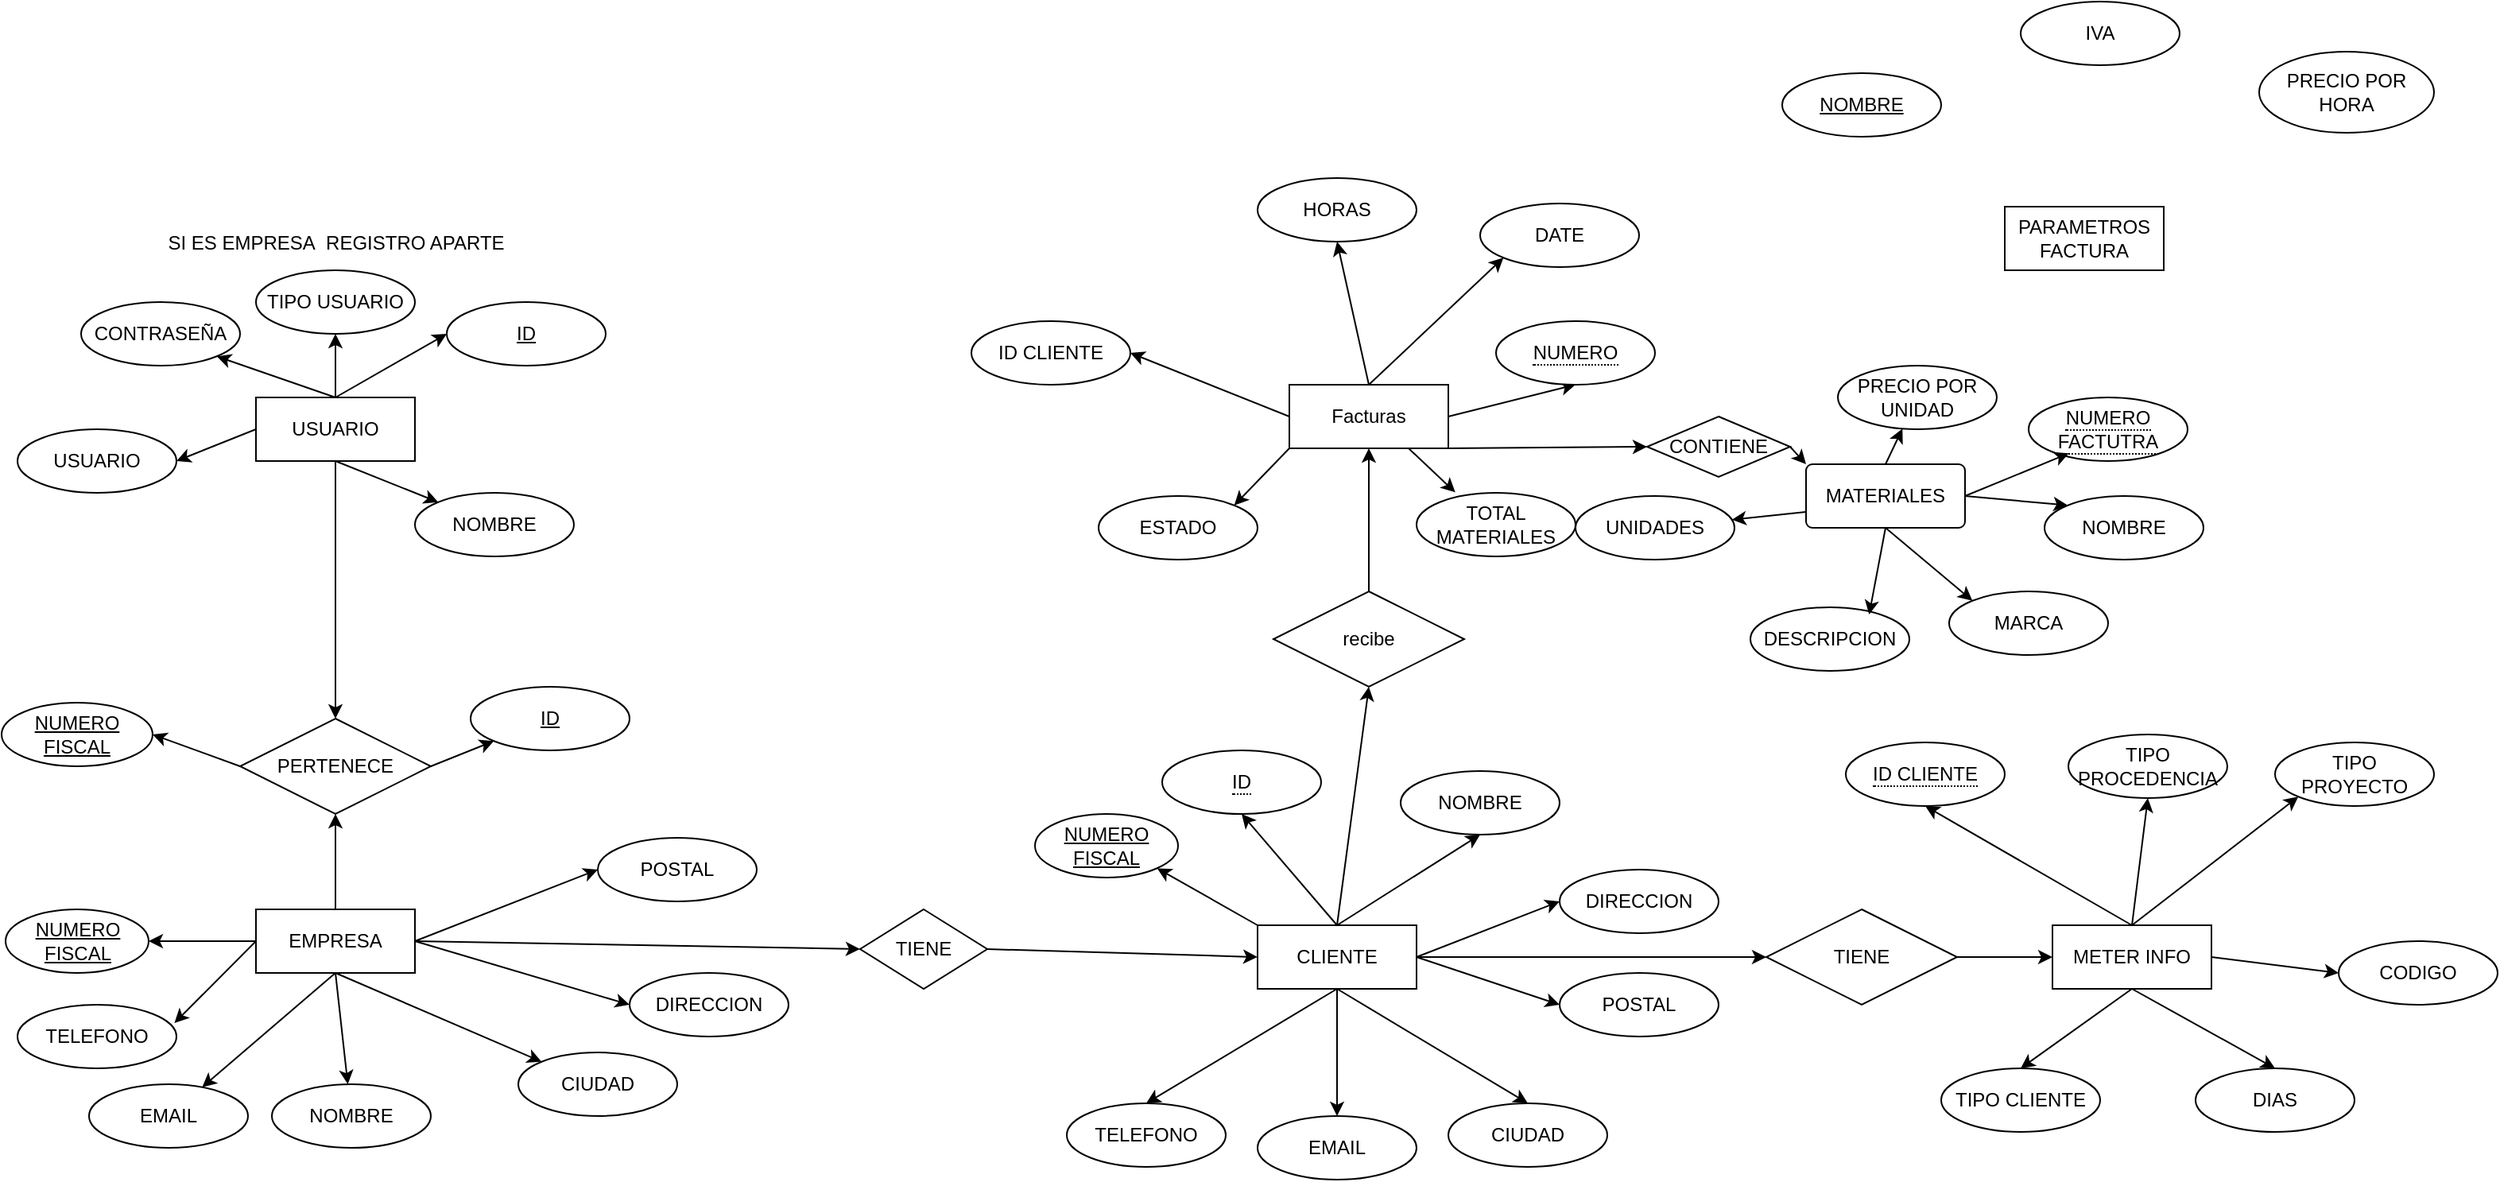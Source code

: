 <mxfile version="25.0.3">
  <diagram name="Página-1" id="0-HKg4ZKXz1VIBs58-DF">
    <mxGraphModel dx="2501" dy="772" grid="1" gridSize="10" guides="1" tooltips="1" connect="1" arrows="1" fold="1" page="1" pageScale="1" pageWidth="827" pageHeight="1169" math="0" shadow="0">
      <root>
        <mxCell id="0" />
        <mxCell id="1" parent="0" />
        <mxCell id="Q0YCY2qp5cLKcXP1yW_--33" style="edgeStyle=orthogonalEdgeStyle;rounded=0;orthogonalLoop=1;jettySize=auto;html=1;exitX=0.5;exitY=1;exitDx=0;exitDy=0;" parent="1" source="Q0YCY2qp5cLKcXP1yW_--14" target="Q0YCY2qp5cLKcXP1yW_--26" edge="1">
          <mxGeometry relative="1" as="geometry" />
        </mxCell>
        <mxCell id="Q0YCY2qp5cLKcXP1yW_--78" style="edgeStyle=none;rounded=0;orthogonalLoop=1;jettySize=auto;html=1;exitX=0;exitY=0.5;exitDx=0;exitDy=0;entryX=1;entryY=0.5;entryDx=0;entryDy=0;" parent="1" source="Q0YCY2qp5cLKcXP1yW_--14" target="Q0YCY2qp5cLKcXP1yW_--18" edge="1">
          <mxGeometry relative="1" as="geometry" />
        </mxCell>
        <mxCell id="Q0YCY2qp5cLKcXP1yW_--79" style="edgeStyle=none;rounded=0;orthogonalLoop=1;jettySize=auto;html=1;exitX=0.5;exitY=0;exitDx=0;exitDy=0;entryX=1;entryY=1;entryDx=0;entryDy=0;" parent="1" source="Q0YCY2qp5cLKcXP1yW_--14" target="Q0YCY2qp5cLKcXP1yW_--21" edge="1">
          <mxGeometry relative="1" as="geometry" />
        </mxCell>
        <mxCell id="Q0YCY2qp5cLKcXP1yW_--80" style="edgeStyle=none;rounded=0;orthogonalLoop=1;jettySize=auto;html=1;exitX=0.5;exitY=0;exitDx=0;exitDy=0;entryX=0.5;entryY=1;entryDx=0;entryDy=0;" parent="1" source="Q0YCY2qp5cLKcXP1yW_--14" target="Q0YCY2qp5cLKcXP1yW_--23" edge="1">
          <mxGeometry relative="1" as="geometry" />
        </mxCell>
        <mxCell id="Q0YCY2qp5cLKcXP1yW_--81" style="edgeStyle=none;rounded=0;orthogonalLoop=1;jettySize=auto;html=1;exitX=0.5;exitY=0;exitDx=0;exitDy=0;entryX=0;entryY=0.5;entryDx=0;entryDy=0;" parent="1" source="Q0YCY2qp5cLKcXP1yW_--14" target="Q0YCY2qp5cLKcXP1yW_--17" edge="1">
          <mxGeometry relative="1" as="geometry" />
        </mxCell>
        <mxCell id="Q0YCY2qp5cLKcXP1yW_--82" style="edgeStyle=none;rounded=0;orthogonalLoop=1;jettySize=auto;html=1;exitX=0.5;exitY=1;exitDx=0;exitDy=0;" parent="1" source="Q0YCY2qp5cLKcXP1yW_--14" target="Q0YCY2qp5cLKcXP1yW_--20" edge="1">
          <mxGeometry relative="1" as="geometry" />
        </mxCell>
        <mxCell id="Q0YCY2qp5cLKcXP1yW_--14" value="USUARIO" style="whiteSpace=wrap;html=1;align=center;" parent="1" vertex="1">
          <mxGeometry x="10" y="328" width="100" height="40" as="geometry" />
        </mxCell>
        <mxCell id="Q0YCY2qp5cLKcXP1yW_--93" style="edgeStyle=none;rounded=0;orthogonalLoop=1;jettySize=auto;html=1;entryX=0.5;entryY=1;entryDx=0;entryDy=0;" parent="1" target="Q0YCY2qp5cLKcXP1yW_--63" edge="1">
          <mxGeometry relative="1" as="geometry">
            <mxPoint x="670" y="602" as="targetPoint" />
            <mxPoint x="690" y="660" as="sourcePoint" />
          </mxGeometry>
        </mxCell>
        <mxCell id="Q0YCY2qp5cLKcXP1yW_--94" style="edgeStyle=none;rounded=0;orthogonalLoop=1;jettySize=auto;html=1;exitX=0.5;exitY=0;exitDx=0;exitDy=0;entryX=0.5;entryY=1;entryDx=0;entryDy=0;" parent="1" source="Q0YCY2qp5cLKcXP1yW_--15" target="Q0YCY2qp5cLKcXP1yW_--64" edge="1">
          <mxGeometry relative="1" as="geometry" />
        </mxCell>
        <mxCell id="Q0YCY2qp5cLKcXP1yW_--95" style="edgeStyle=none;rounded=0;orthogonalLoop=1;jettySize=auto;html=1;exitX=1;exitY=0.5;exitDx=0;exitDy=0;entryX=0;entryY=0.5;entryDx=0;entryDy=0;" parent="1" source="Q0YCY2qp5cLKcXP1yW_--15" target="Q0YCY2qp5cLKcXP1yW_--65" edge="1">
          <mxGeometry relative="1" as="geometry" />
        </mxCell>
        <mxCell id="Q0YCY2qp5cLKcXP1yW_--96" style="edgeStyle=none;rounded=0;orthogonalLoop=1;jettySize=auto;html=1;exitX=1;exitY=0.5;exitDx=0;exitDy=0;entryX=0;entryY=0.5;entryDx=0;entryDy=0;" parent="1" source="Q0YCY2qp5cLKcXP1yW_--15" target="Q0YCY2qp5cLKcXP1yW_--67" edge="1">
          <mxGeometry relative="1" as="geometry" />
        </mxCell>
        <mxCell id="Q0YCY2qp5cLKcXP1yW_--97" style="edgeStyle=none;rounded=0;orthogonalLoop=1;jettySize=auto;html=1;exitX=0.5;exitY=1;exitDx=0;exitDy=0;entryX=0.5;entryY=0;entryDx=0;entryDy=0;" parent="1" source="Q0YCY2qp5cLKcXP1yW_--15" target="Q0YCY2qp5cLKcXP1yW_--66" edge="1">
          <mxGeometry relative="1" as="geometry" />
        </mxCell>
        <mxCell id="Q0YCY2qp5cLKcXP1yW_--99" style="edgeStyle=none;rounded=0;orthogonalLoop=1;jettySize=auto;html=1;exitX=0.5;exitY=1;exitDx=0;exitDy=0;entryX=0.5;entryY=0;entryDx=0;entryDy=0;" parent="1" source="Q0YCY2qp5cLKcXP1yW_--15" target="Q0YCY2qp5cLKcXP1yW_--69" edge="1">
          <mxGeometry relative="1" as="geometry" />
        </mxCell>
        <mxCell id="Q0YCY2qp5cLKcXP1yW_--105" style="edgeStyle=none;rounded=0;orthogonalLoop=1;jettySize=auto;html=1;exitX=0;exitY=0;exitDx=0;exitDy=0;entryX=1;entryY=1;entryDx=0;entryDy=0;" parent="1" source="Q0YCY2qp5cLKcXP1yW_--15" target="Q0YCY2qp5cLKcXP1yW_--103" edge="1">
          <mxGeometry relative="1" as="geometry" />
        </mxCell>
        <mxCell id="Q0YCY2qp5cLKcXP1yW_--125" style="edgeStyle=none;rounded=0;orthogonalLoop=1;jettySize=auto;html=1;exitX=1;exitY=0.5;exitDx=0;exitDy=0;entryX=0;entryY=0.5;entryDx=0;entryDy=0;" parent="1" source="Q0YCY2qp5cLKcXP1yW_--15" target="Q0YCY2qp5cLKcXP1yW_--124" edge="1">
          <mxGeometry relative="1" as="geometry" />
        </mxCell>
        <mxCell id="Q0YCY2qp5cLKcXP1yW_--141" style="edgeStyle=none;rounded=0;orthogonalLoop=1;jettySize=auto;html=1;exitX=0.5;exitY=0;exitDx=0;exitDy=0;entryX=0.5;entryY=1;entryDx=0;entryDy=0;" parent="1" source="Q0YCY2qp5cLKcXP1yW_--15" target="Q0YCY2qp5cLKcXP1yW_--142" edge="1">
          <mxGeometry relative="1" as="geometry">
            <mxPoint x="700" y="550" as="targetPoint" />
          </mxGeometry>
        </mxCell>
        <mxCell id="Q0YCY2qp5cLKcXP1yW_--15" value="CLIENTE" style="whiteSpace=wrap;html=1;align=center;" parent="1" vertex="1">
          <mxGeometry x="640" y="660" width="100" height="40" as="geometry" />
        </mxCell>
        <mxCell id="Q0YCY2qp5cLKcXP1yW_--17" value="ID" style="ellipse;whiteSpace=wrap;html=1;align=center;fontStyle=4;" parent="1" vertex="1">
          <mxGeometry x="130" y="268" width="100" height="40" as="geometry" />
        </mxCell>
        <mxCell id="Q0YCY2qp5cLKcXP1yW_--18" value="USUARIO" style="ellipse;whiteSpace=wrap;html=1;align=center;" parent="1" vertex="1">
          <mxGeometry x="-140" y="348" width="100" height="40" as="geometry" />
        </mxCell>
        <mxCell id="Q0YCY2qp5cLKcXP1yW_--20" value="NOMBRE" style="ellipse;whiteSpace=wrap;html=1;align=center;" parent="1" vertex="1">
          <mxGeometry x="110" y="388" width="100" height="40" as="geometry" />
        </mxCell>
        <mxCell id="Q0YCY2qp5cLKcXP1yW_--21" value="CONTRASEÑA" style="ellipse;whiteSpace=wrap;html=1;align=center;" parent="1" vertex="1">
          <mxGeometry x="-100" y="268" width="100" height="40" as="geometry" />
        </mxCell>
        <mxCell id="Q0YCY2qp5cLKcXP1yW_--23" value="TIPO USUARIO" style="ellipse;whiteSpace=wrap;html=1;align=center;" parent="1" vertex="1">
          <mxGeometry x="10" y="248" width="100" height="40" as="geometry" />
        </mxCell>
        <mxCell id="Q0YCY2qp5cLKcXP1yW_--83" style="edgeStyle=none;rounded=0;orthogonalLoop=1;jettySize=auto;html=1;exitX=0;exitY=0.5;exitDx=0;exitDy=0;entryX=1;entryY=0.5;entryDx=0;entryDy=0;" parent="1" source="Q0YCY2qp5cLKcXP1yW_--26" target="Q0YCY2qp5cLKcXP1yW_--60" edge="1">
          <mxGeometry relative="1" as="geometry" />
        </mxCell>
        <mxCell id="Q0YCY2qp5cLKcXP1yW_--84" style="edgeStyle=none;rounded=0;orthogonalLoop=1;jettySize=auto;html=1;exitX=1;exitY=0.5;exitDx=0;exitDy=0;" parent="1" source="Q0YCY2qp5cLKcXP1yW_--26" target="Q0YCY2qp5cLKcXP1yW_--58" edge="1">
          <mxGeometry relative="1" as="geometry" />
        </mxCell>
        <mxCell id="Q0YCY2qp5cLKcXP1yW_--26" value="PERTENECE" style="shape=rhombus;perimeter=rhombusPerimeter;whiteSpace=wrap;html=1;align=center;" parent="1" vertex="1">
          <mxGeometry y="530" width="120" height="60" as="geometry" />
        </mxCell>
        <mxCell id="Q0YCY2qp5cLKcXP1yW_--34" style="edgeStyle=orthogonalEdgeStyle;rounded=0;orthogonalLoop=1;jettySize=auto;html=1;exitX=0.5;exitY=0;exitDx=0;exitDy=0;" parent="1" source="Q0YCY2qp5cLKcXP1yW_--31" target="Q0YCY2qp5cLKcXP1yW_--26" edge="1">
          <mxGeometry relative="1" as="geometry" />
        </mxCell>
        <mxCell id="Q0YCY2qp5cLKcXP1yW_--85" style="edgeStyle=none;rounded=0;orthogonalLoop=1;jettySize=auto;html=1;exitX=1;exitY=0.5;exitDx=0;exitDy=0;entryX=0;entryY=0.5;entryDx=0;entryDy=0;" parent="1" source="Q0YCY2qp5cLKcXP1yW_--31" target="Q0YCY2qp5cLKcXP1yW_--46" edge="1">
          <mxGeometry relative="1" as="geometry" />
        </mxCell>
        <mxCell id="Q0YCY2qp5cLKcXP1yW_--86" style="edgeStyle=none;rounded=0;orthogonalLoop=1;jettySize=auto;html=1;exitX=1;exitY=0.5;exitDx=0;exitDy=0;entryX=0;entryY=0.5;entryDx=0;entryDy=0;" parent="1" source="Q0YCY2qp5cLKcXP1yW_--31" target="Q0YCY2qp5cLKcXP1yW_--45" edge="1">
          <mxGeometry relative="1" as="geometry" />
        </mxCell>
        <mxCell id="Q0YCY2qp5cLKcXP1yW_--87" style="edgeStyle=none;rounded=0;orthogonalLoop=1;jettySize=auto;html=1;exitX=0.5;exitY=1;exitDx=0;exitDy=0;entryX=0;entryY=0;entryDx=0;entryDy=0;" parent="1" source="Q0YCY2qp5cLKcXP1yW_--31" target="Q0YCY2qp5cLKcXP1yW_--44" edge="1">
          <mxGeometry relative="1" as="geometry" />
        </mxCell>
        <mxCell id="Q0YCY2qp5cLKcXP1yW_--89" style="edgeStyle=none;rounded=0;orthogonalLoop=1;jettySize=auto;html=1;exitX=0.5;exitY=1;exitDx=0;exitDy=0;" parent="1" source="Q0YCY2qp5cLKcXP1yW_--31" target="Q0YCY2qp5cLKcXP1yW_--41" edge="1">
          <mxGeometry relative="1" as="geometry" />
        </mxCell>
        <mxCell id="Q0YCY2qp5cLKcXP1yW_--90" style="edgeStyle=none;rounded=0;orthogonalLoop=1;jettySize=auto;html=1;exitX=0.5;exitY=1;exitDx=0;exitDy=0;" parent="1" source="Q0YCY2qp5cLKcXP1yW_--31" target="Q0YCY2qp5cLKcXP1yW_--70" edge="1">
          <mxGeometry relative="1" as="geometry" />
        </mxCell>
        <mxCell id="Q0YCY2qp5cLKcXP1yW_--92" style="edgeStyle=none;rounded=0;orthogonalLoop=1;jettySize=auto;html=1;exitX=0;exitY=0.5;exitDx=0;exitDy=0;entryX=1;entryY=0.5;entryDx=0;entryDy=0;" parent="1" source="Q0YCY2qp5cLKcXP1yW_--31" target="Q0YCY2qp5cLKcXP1yW_--37" edge="1">
          <mxGeometry relative="1" as="geometry" />
        </mxCell>
        <mxCell id="Q0YCY2qp5cLKcXP1yW_--101" style="edgeStyle=none;rounded=0;orthogonalLoop=1;jettySize=auto;html=1;exitX=1;exitY=0.5;exitDx=0;exitDy=0;entryX=0;entryY=0.5;entryDx=0;entryDy=0;" parent="1" source="Q0YCY2qp5cLKcXP1yW_--31" target="Q0YCY2qp5cLKcXP1yW_--62" edge="1">
          <mxGeometry relative="1" as="geometry" />
        </mxCell>
        <mxCell id="Q0YCY2qp5cLKcXP1yW_--31" value="EMPRESA" style="whiteSpace=wrap;html=1;align=center;" parent="1" vertex="1">
          <mxGeometry x="10" y="650" width="100" height="40" as="geometry" />
        </mxCell>
        <mxCell id="Q0YCY2qp5cLKcXP1yW_--32" value="SI ES EMPRESA&amp;nbsp; REGISTRO APARTE" style="text;html=1;align=center;verticalAlign=middle;resizable=0;points=[];autosize=1;strokeColor=none;fillColor=none;" parent="1" vertex="1">
          <mxGeometry x="-55" y="216" width="230" height="30" as="geometry" />
        </mxCell>
        <mxCell id="Q0YCY2qp5cLKcXP1yW_--37" value="NUMERO FISCAL" style="ellipse;whiteSpace=wrap;html=1;align=center;fontStyle=4;" parent="1" vertex="1">
          <mxGeometry x="-147.5" y="650" width="90" height="40" as="geometry" />
        </mxCell>
        <mxCell id="Q0YCY2qp5cLKcXP1yW_--41" value="NOMBRE" style="ellipse;whiteSpace=wrap;html=1;align=center;" parent="1" vertex="1">
          <mxGeometry x="20" y="760" width="100" height="40" as="geometry" />
        </mxCell>
        <mxCell id="Q0YCY2qp5cLKcXP1yW_--44" value="CIUDAD" style="ellipse;whiteSpace=wrap;html=1;align=center;" parent="1" vertex="1">
          <mxGeometry x="175" y="740" width="100" height="40" as="geometry" />
        </mxCell>
        <mxCell id="Q0YCY2qp5cLKcXP1yW_--45" value="DIRECCION" style="ellipse;whiteSpace=wrap;html=1;align=center;" parent="1" vertex="1">
          <mxGeometry x="245" y="690" width="100" height="40" as="geometry" />
        </mxCell>
        <mxCell id="Q0YCY2qp5cLKcXP1yW_--46" value="POSTAL" style="ellipse;whiteSpace=wrap;html=1;align=center;" parent="1" vertex="1">
          <mxGeometry x="225" y="605" width="100" height="40" as="geometry" />
        </mxCell>
        <mxCell id="Q0YCY2qp5cLKcXP1yW_--58" value="ID" style="ellipse;whiteSpace=wrap;html=1;align=center;fontStyle=4;" parent="1" vertex="1">
          <mxGeometry x="145" y="510" width="100" height="40" as="geometry" />
        </mxCell>
        <mxCell id="Q0YCY2qp5cLKcXP1yW_--60" value="NUMERO FISCAL" style="ellipse;whiteSpace=wrap;html=1;align=center;fontStyle=4;" parent="1" vertex="1">
          <mxGeometry x="-150" y="520" width="95" height="40" as="geometry" />
        </mxCell>
        <mxCell id="Q0YCY2qp5cLKcXP1yW_--102" style="edgeStyle=none;rounded=0;orthogonalLoop=1;jettySize=auto;html=1;exitX=1;exitY=0.5;exitDx=0;exitDy=0;entryX=0;entryY=0.5;entryDx=0;entryDy=0;" parent="1" source="Q0YCY2qp5cLKcXP1yW_--62" target="Q0YCY2qp5cLKcXP1yW_--15" edge="1">
          <mxGeometry relative="1" as="geometry" />
        </mxCell>
        <mxCell id="Q0YCY2qp5cLKcXP1yW_--62" value="TIENE" style="shape=rhombus;perimeter=rhombusPerimeter;whiteSpace=wrap;html=1;align=center;" parent="1" vertex="1">
          <mxGeometry x="390" y="650" width="80" height="50" as="geometry" />
        </mxCell>
        <mxCell id="Q0YCY2qp5cLKcXP1yW_--63" value="&lt;span style=&quot;border-bottom: 1px dotted&quot;&gt;ID&lt;/span&gt;" style="ellipse;whiteSpace=wrap;html=1;align=center;" parent="1" vertex="1">
          <mxGeometry x="580" y="550" width="100" height="40" as="geometry" />
        </mxCell>
        <mxCell id="Q0YCY2qp5cLKcXP1yW_--64" value="NOMBRE" style="ellipse;whiteSpace=wrap;html=1;align=center;" parent="1" vertex="1">
          <mxGeometry x="730" y="563" width="100" height="40" as="geometry" />
        </mxCell>
        <mxCell id="Q0YCY2qp5cLKcXP1yW_--65" value="DIRECCION" style="ellipse;whiteSpace=wrap;html=1;align=center;" parent="1" vertex="1">
          <mxGeometry x="830" y="625" width="100" height="40" as="geometry" />
        </mxCell>
        <mxCell id="Q0YCY2qp5cLKcXP1yW_--66" value="CIUDAD&lt;span style=&quot;color: rgba(0, 0, 0, 0); font-family: monospace; font-size: 0px; text-align: start; text-wrap-mode: nowrap;&quot;&gt;%3CmxGraphModel%3E%3Croot%3E%3CmxCell%20id%3D%220%22%2F%3E%3CmxCell%20id%3D%221%22%20parent%3D%220%22%2F%3E%3CmxCell%20id%3D%222%22%20value%3D%22DIRECCION%22%20style%3D%22ellipse%3BwhiteSpace%3Dwrap%3Bhtml%3D1%3Balign%3Dcenter%3B%22%20vertex%3D%221%22%20parent%3D%221%22%3E%3CmxGeometry%20x%3D%22580%22%20y%3D%22340%22%20width%3D%22100%22%20height%3D%2240%22%20as%3D%22geometry%22%2F%3E%3C%2FmxCell%3E%3C%2Froot%3E%3C%2FmxGraphModel%3E&lt;/span&gt;" style="ellipse;whiteSpace=wrap;html=1;align=center;" parent="1" vertex="1">
          <mxGeometry x="760" y="772" width="100" height="40" as="geometry" />
        </mxCell>
        <mxCell id="Q0YCY2qp5cLKcXP1yW_--67" value="POSTAL" style="ellipse;whiteSpace=wrap;html=1;align=center;" parent="1" vertex="1">
          <mxGeometry x="830" y="690" width="100" height="40" as="geometry" />
        </mxCell>
        <mxCell id="Q0YCY2qp5cLKcXP1yW_--68" value="EMAIL" style="ellipse;whiteSpace=wrap;html=1;align=center;" parent="1" vertex="1">
          <mxGeometry x="640" y="780" width="100" height="40" as="geometry" />
        </mxCell>
        <mxCell id="Q0YCY2qp5cLKcXP1yW_--69" value="TELEFONO" style="ellipse;whiteSpace=wrap;html=1;align=center;" parent="1" vertex="1">
          <mxGeometry x="520" y="772" width="100" height="40" as="geometry" />
        </mxCell>
        <mxCell id="Q0YCY2qp5cLKcXP1yW_--70" value="EMAIL" style="ellipse;whiteSpace=wrap;html=1;align=center;" parent="1" vertex="1">
          <mxGeometry x="-95" y="760" width="100" height="40" as="geometry" />
        </mxCell>
        <mxCell id="Q0YCY2qp5cLKcXP1yW_--71" value="TELEFONO" style="ellipse;whiteSpace=wrap;html=1;align=center;" parent="1" vertex="1">
          <mxGeometry x="-140" y="710" width="100" height="40" as="geometry" />
        </mxCell>
        <mxCell id="Q0YCY2qp5cLKcXP1yW_--91" style="edgeStyle=none;rounded=0;orthogonalLoop=1;jettySize=auto;html=1;exitX=0;exitY=0.5;exitDx=0;exitDy=0;entryX=0.987;entryY=0.288;entryDx=0;entryDy=0;entryPerimeter=0;" parent="1" source="Q0YCY2qp5cLKcXP1yW_--31" target="Q0YCY2qp5cLKcXP1yW_--71" edge="1">
          <mxGeometry relative="1" as="geometry" />
        </mxCell>
        <mxCell id="Q0YCY2qp5cLKcXP1yW_--98" style="edgeStyle=none;rounded=0;orthogonalLoop=1;jettySize=auto;html=1;exitX=0.5;exitY=1;exitDx=0;exitDy=0;entryX=0.5;entryY=0;entryDx=0;entryDy=0;" parent="1" source="Q0YCY2qp5cLKcXP1yW_--15" target="Q0YCY2qp5cLKcXP1yW_--68" edge="1">
          <mxGeometry relative="1" as="geometry" />
        </mxCell>
        <mxCell id="Q0YCY2qp5cLKcXP1yW_--103" value="NUMERO FISCAL" style="ellipse;whiteSpace=wrap;html=1;align=center;fontStyle=4;" parent="1" vertex="1">
          <mxGeometry x="500" y="590" width="90" height="40" as="geometry" />
        </mxCell>
        <mxCell id="Q0YCY2qp5cLKcXP1yW_--117" style="edgeStyle=none;rounded=0;orthogonalLoop=1;jettySize=auto;html=1;exitX=0.5;exitY=0;exitDx=0;exitDy=0;entryX=0.5;entryY=1;entryDx=0;entryDy=0;" parent="1" source="Q0YCY2qp5cLKcXP1yW_--106" target="Q0YCY2qp5cLKcXP1yW_--107" edge="1">
          <mxGeometry relative="1" as="geometry" />
        </mxCell>
        <mxCell id="Q0YCY2qp5cLKcXP1yW_--118" style="edgeStyle=none;rounded=0;orthogonalLoop=1;jettySize=auto;html=1;exitX=0.5;exitY=0;exitDx=0;exitDy=0;entryX=0.5;entryY=1;entryDx=0;entryDy=0;" parent="1" source="Q0YCY2qp5cLKcXP1yW_--106" target="Q0YCY2qp5cLKcXP1yW_--108" edge="1">
          <mxGeometry relative="1" as="geometry" />
        </mxCell>
        <mxCell id="Q0YCY2qp5cLKcXP1yW_--119" style="edgeStyle=none;rounded=0;orthogonalLoop=1;jettySize=auto;html=1;exitX=0.5;exitY=0;exitDx=0;exitDy=0;entryX=0;entryY=1;entryDx=0;entryDy=0;" parent="1" source="Q0YCY2qp5cLKcXP1yW_--106" target="Q0YCY2qp5cLKcXP1yW_--109" edge="1">
          <mxGeometry relative="1" as="geometry" />
        </mxCell>
        <mxCell id="Q0YCY2qp5cLKcXP1yW_--120" style="edgeStyle=none;rounded=0;orthogonalLoop=1;jettySize=auto;html=1;exitX=1;exitY=0.5;exitDx=0;exitDy=0;entryX=0;entryY=0.5;entryDx=0;entryDy=0;" parent="1" source="Q0YCY2qp5cLKcXP1yW_--106" target="Q0YCY2qp5cLKcXP1yW_--110" edge="1">
          <mxGeometry relative="1" as="geometry" />
        </mxCell>
        <mxCell id="Q0YCY2qp5cLKcXP1yW_--121" style="edgeStyle=none;rounded=0;orthogonalLoop=1;jettySize=auto;html=1;exitX=0.5;exitY=1;exitDx=0;exitDy=0;entryX=0.5;entryY=0;entryDx=0;entryDy=0;" parent="1" source="Q0YCY2qp5cLKcXP1yW_--106" target="Q0YCY2qp5cLKcXP1yW_--111" edge="1">
          <mxGeometry relative="1" as="geometry" />
        </mxCell>
        <mxCell id="Q0YCY2qp5cLKcXP1yW_--123" style="edgeStyle=none;rounded=0;orthogonalLoop=1;jettySize=auto;html=1;exitX=0.5;exitY=1;exitDx=0;exitDy=0;entryX=0.5;entryY=0;entryDx=0;entryDy=0;" parent="1" source="Q0YCY2qp5cLKcXP1yW_--106" target="Q0YCY2qp5cLKcXP1yW_--113" edge="1">
          <mxGeometry relative="1" as="geometry" />
        </mxCell>
        <mxCell id="Q0YCY2qp5cLKcXP1yW_--106" value="METER INFO" style="whiteSpace=wrap;html=1;align=center;" parent="1" vertex="1">
          <mxGeometry x="1140" y="660" width="100" height="40" as="geometry" />
        </mxCell>
        <mxCell id="Q0YCY2qp5cLKcXP1yW_--107" value="&lt;span style=&quot;border-bottom: 1px dotted&quot;&gt;ID CLIENTE&lt;/span&gt;" style="ellipse;whiteSpace=wrap;html=1;align=center;" parent="1" vertex="1">
          <mxGeometry x="1010" y="545" width="100" height="40" as="geometry" />
        </mxCell>
        <mxCell id="Q0YCY2qp5cLKcXP1yW_--108" value="TIPO PROCEDENCIA" style="ellipse;whiteSpace=wrap;html=1;align=center;" parent="1" vertex="1">
          <mxGeometry x="1150" y="540" width="100" height="40" as="geometry" />
        </mxCell>
        <mxCell id="Q0YCY2qp5cLKcXP1yW_--109" value="TIPO PROYECTO" style="ellipse;whiteSpace=wrap;html=1;align=center;" parent="1" vertex="1">
          <mxGeometry x="1280" y="545" width="100" height="40" as="geometry" />
        </mxCell>
        <mxCell id="Q0YCY2qp5cLKcXP1yW_--110" value="CODIGO" style="ellipse;whiteSpace=wrap;html=1;align=center;" parent="1" vertex="1">
          <mxGeometry x="1320" y="670" width="100" height="40" as="geometry" />
        </mxCell>
        <mxCell id="Q0YCY2qp5cLKcXP1yW_--111" value="DIAS" style="ellipse;whiteSpace=wrap;html=1;align=center;" parent="1" vertex="1">
          <mxGeometry x="1230" y="750" width="100" height="40" as="geometry" />
        </mxCell>
        <mxCell id="Q0YCY2qp5cLKcXP1yW_--113" value="TIPO CLIENTE" style="ellipse;whiteSpace=wrap;html=1;align=center;" parent="1" vertex="1">
          <mxGeometry x="1070" y="750" width="100" height="40" as="geometry" />
        </mxCell>
        <mxCell id="Q0YCY2qp5cLKcXP1yW_--126" style="edgeStyle=none;rounded=0;orthogonalLoop=1;jettySize=auto;html=1;exitX=1;exitY=0.5;exitDx=0;exitDy=0;entryX=0;entryY=0.5;entryDx=0;entryDy=0;" parent="1" source="Q0YCY2qp5cLKcXP1yW_--124" target="Q0YCY2qp5cLKcXP1yW_--106" edge="1">
          <mxGeometry relative="1" as="geometry" />
        </mxCell>
        <mxCell id="Q0YCY2qp5cLKcXP1yW_--124" value="TIENE" style="shape=rhombus;perimeter=rhombusPerimeter;whiteSpace=wrap;html=1;align=center;" parent="1" vertex="1">
          <mxGeometry x="960" y="650" width="120" height="60" as="geometry" />
        </mxCell>
        <mxCell id="Q0YCY2qp5cLKcXP1yW_--128" value="PARAMETROS FACTURA" style="whiteSpace=wrap;html=1;align=center;" parent="1" vertex="1">
          <mxGeometry x="1110" y="208" width="100" height="40" as="geometry" />
        </mxCell>
        <mxCell id="Q0YCY2qp5cLKcXP1yW_--129" value="NOMBRE" style="ellipse;whiteSpace=wrap;html=1;align=center;fontStyle=4;" parent="1" vertex="1">
          <mxGeometry x="970" y="124" width="100" height="40" as="geometry" />
        </mxCell>
        <mxCell id="Q0YCY2qp5cLKcXP1yW_--132" value="IVA" style="ellipse;whiteSpace=wrap;html=1;align=center;" parent="1" vertex="1">
          <mxGeometry x="1120" y="79" width="100" height="40" as="geometry" />
        </mxCell>
        <mxCell id="Q0YCY2qp5cLKcXP1yW_--139" value="PRECIO POR HORA" style="ellipse;whiteSpace=wrap;html=1;align=center;" parent="1" vertex="1">
          <mxGeometry x="1270" y="110.5" width="110" height="51" as="geometry" />
        </mxCell>
        <mxCell id="Q0YCY2qp5cLKcXP1yW_--154" style="edgeStyle=none;rounded=0;orthogonalLoop=1;jettySize=auto;html=1;exitX=0;exitY=0.5;exitDx=0;exitDy=0;entryX=1;entryY=0.5;entryDx=0;entryDy=0;" parent="1" source="Q0YCY2qp5cLKcXP1yW_--140" target="Q0YCY2qp5cLKcXP1yW_--147" edge="1">
          <mxGeometry relative="1" as="geometry" />
        </mxCell>
        <mxCell id="Q0YCY2qp5cLKcXP1yW_--156" style="edgeStyle=none;rounded=0;orthogonalLoop=1;jettySize=auto;html=1;exitX=0.5;exitY=0;exitDx=0;exitDy=0;entryX=0.5;entryY=1;entryDx=0;entryDy=0;" parent="1" source="Q0YCY2qp5cLKcXP1yW_--140" target="Q0YCY2qp5cLKcXP1yW_--150" edge="1">
          <mxGeometry relative="1" as="geometry" />
        </mxCell>
        <mxCell id="Q0YCY2qp5cLKcXP1yW_--157" style="edgeStyle=none;rounded=0;orthogonalLoop=1;jettySize=auto;html=1;exitX=0.5;exitY=0;exitDx=0;exitDy=0;entryX=0;entryY=1;entryDx=0;entryDy=0;" parent="1" source="Q0YCY2qp5cLKcXP1yW_--140" target="Q0YCY2qp5cLKcXP1yW_--151" edge="1">
          <mxGeometry relative="1" as="geometry" />
        </mxCell>
        <mxCell id="Q0YCY2qp5cLKcXP1yW_--158" style="edgeStyle=none;rounded=0;orthogonalLoop=1;jettySize=auto;html=1;exitX=1;exitY=0.5;exitDx=0;exitDy=0;entryX=0.5;entryY=1;entryDx=0;entryDy=0;" parent="1" source="Q0YCY2qp5cLKcXP1yW_--140" target="Q0YCY2qp5cLKcXP1yW_--152" edge="1">
          <mxGeometry relative="1" as="geometry" />
        </mxCell>
        <mxCell id="Q0YCY2qp5cLKcXP1yW_--174" style="edgeStyle=none;rounded=0;orthogonalLoop=1;jettySize=auto;html=1;exitX=1;exitY=1;exitDx=0;exitDy=0;entryX=0;entryY=0.5;entryDx=0;entryDy=0;" parent="1" source="Q0YCY2qp5cLKcXP1yW_--140" target="Q0YCY2qp5cLKcXP1yW_--173" edge="1">
          <mxGeometry relative="1" as="geometry" />
        </mxCell>
        <mxCell id="Q0YCY2qp5cLKcXP1yW_--183" style="edgeStyle=none;rounded=0;orthogonalLoop=1;jettySize=auto;html=1;exitX=0;exitY=1;exitDx=0;exitDy=0;entryX=1;entryY=0;entryDx=0;entryDy=0;" parent="1" source="Q0YCY2qp5cLKcXP1yW_--140" target="Q0YCY2qp5cLKcXP1yW_--182" edge="1">
          <mxGeometry relative="1" as="geometry" />
        </mxCell>
        <mxCell id="Q0YCY2qp5cLKcXP1yW_--140" value="Facturas" style="whiteSpace=wrap;html=1;align=center;" parent="1" vertex="1">
          <mxGeometry x="660" y="320" width="100" height="40" as="geometry" />
        </mxCell>
        <mxCell id="Q0YCY2qp5cLKcXP1yW_--144" style="edgeStyle=none;rounded=0;orthogonalLoop=1;jettySize=auto;html=1;exitX=0.5;exitY=0;exitDx=0;exitDy=0;entryX=0.5;entryY=1;entryDx=0;entryDy=0;" parent="1" source="Q0YCY2qp5cLKcXP1yW_--142" target="Q0YCY2qp5cLKcXP1yW_--140" edge="1">
          <mxGeometry relative="1" as="geometry" />
        </mxCell>
        <mxCell id="Q0YCY2qp5cLKcXP1yW_--142" value="recibe" style="shape=rhombus;perimeter=rhombusPerimeter;whiteSpace=wrap;html=1;align=center;" parent="1" vertex="1">
          <mxGeometry x="650" y="450" width="120" height="60" as="geometry" />
        </mxCell>
        <mxCell id="Q0YCY2qp5cLKcXP1yW_--147" value="ID CLIENTE" style="ellipse;whiteSpace=wrap;html=1;align=center;" parent="1" vertex="1">
          <mxGeometry x="460" y="280" width="100" height="40" as="geometry" />
        </mxCell>
        <mxCell id="Q0YCY2qp5cLKcXP1yW_--150" value="HORAS" style="ellipse;whiteSpace=wrap;html=1;align=center;" parent="1" vertex="1">
          <mxGeometry x="640" y="190" width="100" height="40" as="geometry" />
        </mxCell>
        <mxCell id="Q0YCY2qp5cLKcXP1yW_--151" value="DATE" style="ellipse;whiteSpace=wrap;html=1;align=center;" parent="1" vertex="1">
          <mxGeometry x="780" y="206" width="100" height="40" as="geometry" />
        </mxCell>
        <mxCell id="Q0YCY2qp5cLKcXP1yW_--152" value="&lt;span style=&quot;border-bottom: 1px dotted&quot;&gt;NUMERO&lt;/span&gt;" style="ellipse;whiteSpace=wrap;html=1;align=center;" parent="1" vertex="1">
          <mxGeometry x="790" y="280" width="100" height="40" as="geometry" />
        </mxCell>
        <mxCell id="Q0YCY2qp5cLKcXP1yW_--159" style="edgeStyle=none;rounded=0;orthogonalLoop=1;jettySize=auto;html=1;exitX=0.5;exitY=0;exitDx=0;exitDy=0;" parent="1" source="Q0YCY2qp5cLKcXP1yW_--139" target="Q0YCY2qp5cLKcXP1yW_--139" edge="1">
          <mxGeometry relative="1" as="geometry" />
        </mxCell>
        <mxCell id="Q0YCY2qp5cLKcXP1yW_--176" style="edgeStyle=none;rounded=0;orthogonalLoop=1;jettySize=auto;html=1;exitX=0;exitY=0.75;exitDx=0;exitDy=0;" parent="1" source="Q0YCY2qp5cLKcXP1yW_--162" target="Q0YCY2qp5cLKcXP1yW_--169" edge="1">
          <mxGeometry relative="1" as="geometry">
            <mxPoint x="950.355" y="405.858" as="targetPoint" />
          </mxGeometry>
        </mxCell>
        <mxCell id="Q0YCY2qp5cLKcXP1yW_--178" style="edgeStyle=none;rounded=0;orthogonalLoop=1;jettySize=auto;html=1;exitX=0.5;exitY=1;exitDx=0;exitDy=0;entryX=0;entryY=0;entryDx=0;entryDy=0;" parent="1" source="Q0YCY2qp5cLKcXP1yW_--162" target="Q0YCY2qp5cLKcXP1yW_--167" edge="1">
          <mxGeometry relative="1" as="geometry" />
        </mxCell>
        <mxCell id="Q0YCY2qp5cLKcXP1yW_--179" style="edgeStyle=none;rounded=0;orthogonalLoop=1;jettySize=auto;html=1;exitX=1;exitY=0.5;exitDx=0;exitDy=0;entryX=0;entryY=0;entryDx=0;entryDy=0;" parent="1" source="Q0YCY2qp5cLKcXP1yW_--162" target="Q0YCY2qp5cLKcXP1yW_--166" edge="1">
          <mxGeometry relative="1" as="geometry" />
        </mxCell>
        <mxCell id="Q0YCY2qp5cLKcXP1yW_--181" style="edgeStyle=none;rounded=0;orthogonalLoop=1;jettySize=auto;html=1;exitX=0.5;exitY=0;exitDx=0;exitDy=0;" parent="1" source="Q0YCY2qp5cLKcXP1yW_--162" target="Q0YCY2qp5cLKcXP1yW_--172" edge="1">
          <mxGeometry relative="1" as="geometry" />
        </mxCell>
        <mxCell id="Q0YCY2qp5cLKcXP1yW_--162" value="MATERIALES" style="rounded=1;arcSize=10;whiteSpace=wrap;html=1;align=center;" parent="1" vertex="1">
          <mxGeometry x="985" y="370" width="100" height="40" as="geometry" />
        </mxCell>
        <mxCell id="Q0YCY2qp5cLKcXP1yW_--164" value="&lt;span style=&quot;border-bottom: 1px dotted&quot;&gt;NUMERO FACTUTRA&lt;/span&gt;" style="ellipse;whiteSpace=wrap;html=1;align=center;" parent="1" vertex="1">
          <mxGeometry x="1125" y="328" width="100" height="40" as="geometry" />
        </mxCell>
        <mxCell id="Q0YCY2qp5cLKcXP1yW_--166" value="NOMBRE" style="ellipse;whiteSpace=wrap;html=1;align=center;" parent="1" vertex="1">
          <mxGeometry x="1135" y="390" width="100" height="40" as="geometry" />
        </mxCell>
        <mxCell id="Q0YCY2qp5cLKcXP1yW_--167" value="MARCA" style="ellipse;whiteSpace=wrap;html=1;align=center;" parent="1" vertex="1">
          <mxGeometry x="1075" y="450" width="100" height="40" as="geometry" />
        </mxCell>
        <mxCell id="Q0YCY2qp5cLKcXP1yW_--168" value="DESCRIPCION" style="ellipse;whiteSpace=wrap;html=1;align=center;" parent="1" vertex="1">
          <mxGeometry x="950" y="460" width="100" height="40" as="geometry" />
        </mxCell>
        <mxCell id="Q0YCY2qp5cLKcXP1yW_--169" value="UNIDADES" style="ellipse;whiteSpace=wrap;html=1;align=center;" parent="1" vertex="1">
          <mxGeometry x="840" y="390" width="100" height="40" as="geometry" />
        </mxCell>
        <mxCell id="Q0YCY2qp5cLKcXP1yW_--172" value="PRECIO POR UNIDAD" style="ellipse;whiteSpace=wrap;html=1;align=center;" parent="1" vertex="1">
          <mxGeometry x="1005" y="308" width="100" height="40" as="geometry" />
        </mxCell>
        <mxCell id="Q0YCY2qp5cLKcXP1yW_--175" style="edgeStyle=none;rounded=0;orthogonalLoop=1;jettySize=auto;html=1;exitX=1;exitY=0.5;exitDx=0;exitDy=0;entryX=0;entryY=0;entryDx=0;entryDy=0;" parent="1" source="Q0YCY2qp5cLKcXP1yW_--173" target="Q0YCY2qp5cLKcXP1yW_--162" edge="1">
          <mxGeometry relative="1" as="geometry" />
        </mxCell>
        <mxCell id="Q0YCY2qp5cLKcXP1yW_--173" value="CONTIENE" style="shape=rhombus;perimeter=rhombusPerimeter;whiteSpace=wrap;html=1;align=center;" parent="1" vertex="1">
          <mxGeometry x="885" y="340" width="90" height="38" as="geometry" />
        </mxCell>
        <mxCell id="Q0YCY2qp5cLKcXP1yW_--177" style="edgeStyle=none;rounded=0;orthogonalLoop=1;jettySize=auto;html=1;exitX=0.5;exitY=1;exitDx=0;exitDy=0;entryX=0.747;entryY=0.114;entryDx=0;entryDy=0;entryPerimeter=0;" parent="1" source="Q0YCY2qp5cLKcXP1yW_--162" target="Q0YCY2qp5cLKcXP1yW_--168" edge="1">
          <mxGeometry relative="1" as="geometry" />
        </mxCell>
        <mxCell id="Q0YCY2qp5cLKcXP1yW_--180" style="edgeStyle=none;rounded=0;orthogonalLoop=1;jettySize=auto;html=1;exitX=1;exitY=0.5;exitDx=0;exitDy=0;entryX=0.253;entryY=0.879;entryDx=0;entryDy=0;entryPerimeter=0;" parent="1" source="Q0YCY2qp5cLKcXP1yW_--162" target="Q0YCY2qp5cLKcXP1yW_--164" edge="1">
          <mxGeometry relative="1" as="geometry" />
        </mxCell>
        <mxCell id="Q0YCY2qp5cLKcXP1yW_--182" value="ESTADO" style="ellipse;whiteSpace=wrap;html=1;align=center;" parent="1" vertex="1">
          <mxGeometry x="540" y="390" width="100" height="40" as="geometry" />
        </mxCell>
        <mxCell id="Q0YCY2qp5cLKcXP1yW_--188" value="TOTAL MATERIALES" style="ellipse;whiteSpace=wrap;html=1;align=center;" parent="1" vertex="1">
          <mxGeometry x="740" y="388" width="100" height="40" as="geometry" />
        </mxCell>
        <mxCell id="Q0YCY2qp5cLKcXP1yW_--190" style="edgeStyle=none;rounded=0;orthogonalLoop=1;jettySize=auto;html=1;exitX=0.75;exitY=1;exitDx=0;exitDy=0;entryX=0.244;entryY=-0.007;entryDx=0;entryDy=0;entryPerimeter=0;" parent="1" source="Q0YCY2qp5cLKcXP1yW_--140" target="Q0YCY2qp5cLKcXP1yW_--188" edge="1">
          <mxGeometry relative="1" as="geometry" />
        </mxCell>
      </root>
    </mxGraphModel>
  </diagram>
</mxfile>
